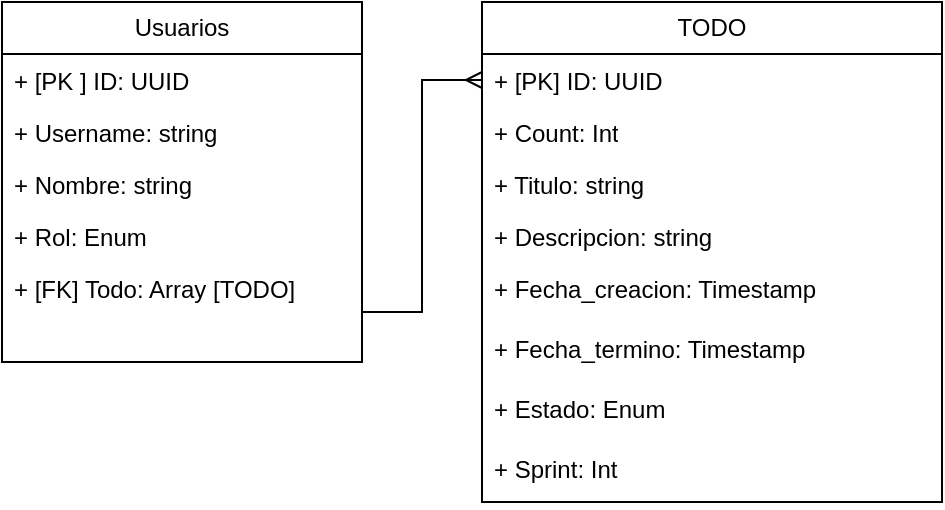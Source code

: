 <mxfile version="26.0.11">
  <diagram id="C5RBs43oDa-KdzZeNtuy" name="Page-1">
    <mxGraphModel dx="486" dy="350" grid="1" gridSize="10" guides="1" tooltips="1" connect="1" arrows="1" fold="1" page="1" pageScale="1" pageWidth="827" pageHeight="1169" math="0" shadow="0">
      <root>
        <mxCell id="WIyWlLk6GJQsqaUBKTNV-0" />
        <mxCell id="WIyWlLk6GJQsqaUBKTNV-1" parent="WIyWlLk6GJQsqaUBKTNV-0" />
        <mxCell id="5xU2Ia_k3y7Smq6zV9y5-0" value="Usuarios" style="swimlane;fontStyle=0;childLayout=stackLayout;horizontal=1;startSize=26;fillColor=none;horizontalStack=0;resizeParent=1;resizeParentMax=0;resizeLast=0;collapsible=1;marginBottom=0;whiteSpace=wrap;html=1;" vertex="1" parent="WIyWlLk6GJQsqaUBKTNV-1">
          <mxGeometry x="120" y="220" width="180" height="180" as="geometry" />
        </mxCell>
        <mxCell id="5xU2Ia_k3y7Smq6zV9y5-1" value="+ [PK ] ID: UUID&amp;nbsp;" style="text;strokeColor=none;fillColor=none;align=left;verticalAlign=top;spacingLeft=4;spacingRight=4;overflow=hidden;rotatable=0;points=[[0,0.5],[1,0.5]];portConstraint=eastwest;whiteSpace=wrap;html=1;" vertex="1" parent="5xU2Ia_k3y7Smq6zV9y5-0">
          <mxGeometry y="26" width="180" height="26" as="geometry" />
        </mxCell>
        <mxCell id="5xU2Ia_k3y7Smq6zV9y5-2" value="+ Username: string" style="text;strokeColor=none;fillColor=none;align=left;verticalAlign=top;spacingLeft=4;spacingRight=4;overflow=hidden;rotatable=0;points=[[0,0.5],[1,0.5]];portConstraint=eastwest;whiteSpace=wrap;html=1;" vertex="1" parent="5xU2Ia_k3y7Smq6zV9y5-0">
          <mxGeometry y="52" width="180" height="26" as="geometry" />
        </mxCell>
        <mxCell id="5xU2Ia_k3y7Smq6zV9y5-3" value="+ Nombre: string&lt;div&gt;&lt;br&gt;&lt;/div&gt;&lt;div&gt;&lt;br&gt;&lt;/div&gt;" style="text;strokeColor=none;fillColor=none;align=left;verticalAlign=top;spacingLeft=4;spacingRight=4;overflow=hidden;rotatable=0;points=[[0,0.5],[1,0.5]];portConstraint=eastwest;whiteSpace=wrap;html=1;" vertex="1" parent="5xU2Ia_k3y7Smq6zV9y5-0">
          <mxGeometry y="78" width="180" height="26" as="geometry" />
        </mxCell>
        <mxCell id="5xU2Ia_k3y7Smq6zV9y5-4" value="+ Rol: Enum" style="text;strokeColor=none;fillColor=none;align=left;verticalAlign=top;spacingLeft=4;spacingRight=4;overflow=hidden;rotatable=0;points=[[0,0.5],[1,0.5]];portConstraint=eastwest;whiteSpace=wrap;html=1;" vertex="1" parent="5xU2Ia_k3y7Smq6zV9y5-0">
          <mxGeometry y="104" width="180" height="26" as="geometry" />
        </mxCell>
        <mxCell id="5xU2Ia_k3y7Smq6zV9y5-16" value="+ [FK] Todo: Array [TODO]" style="text;strokeColor=none;fillColor=none;align=left;verticalAlign=top;spacingLeft=4;spacingRight=4;overflow=hidden;rotatable=0;points=[[0,0.5],[1,0.5]];portConstraint=eastwest;whiteSpace=wrap;html=1;" vertex="1" parent="5xU2Ia_k3y7Smq6zV9y5-0">
          <mxGeometry y="130" width="180" height="50" as="geometry" />
        </mxCell>
        <mxCell id="5xU2Ia_k3y7Smq6zV9y5-6" value="TODO" style="swimlane;fontStyle=0;childLayout=stackLayout;horizontal=1;startSize=26;fillColor=none;horizontalStack=0;resizeParent=1;resizeParentMax=0;resizeLast=0;collapsible=1;marginBottom=0;whiteSpace=wrap;html=1;" vertex="1" parent="WIyWlLk6GJQsqaUBKTNV-1">
          <mxGeometry x="360" y="220" width="230" height="250" as="geometry" />
        </mxCell>
        <mxCell id="5xU2Ia_k3y7Smq6zV9y5-7" value="+ [PK] ID: UUID" style="text;strokeColor=none;fillColor=none;align=left;verticalAlign=top;spacingLeft=4;spacingRight=4;overflow=hidden;rotatable=0;points=[[0,0.5],[1,0.5]];portConstraint=eastwest;whiteSpace=wrap;html=1;" vertex="1" parent="5xU2Ia_k3y7Smq6zV9y5-6">
          <mxGeometry y="26" width="230" height="26" as="geometry" />
        </mxCell>
        <mxCell id="5xU2Ia_k3y7Smq6zV9y5-8" value="+ Count: Int" style="text;strokeColor=none;fillColor=none;align=left;verticalAlign=top;spacingLeft=4;spacingRight=4;overflow=hidden;rotatable=0;points=[[0,0.5],[1,0.5]];portConstraint=eastwest;whiteSpace=wrap;html=1;" vertex="1" parent="5xU2Ia_k3y7Smq6zV9y5-6">
          <mxGeometry y="52" width="230" height="26" as="geometry" />
        </mxCell>
        <mxCell id="5xU2Ia_k3y7Smq6zV9y5-9" value="+ Titulo: string&lt;div&gt;&lt;br&gt;&lt;/div&gt;&lt;div&gt;&lt;br&gt;&lt;/div&gt;" style="text;strokeColor=none;fillColor=none;align=left;verticalAlign=top;spacingLeft=4;spacingRight=4;overflow=hidden;rotatable=0;points=[[0,0.5],[1,0.5]];portConstraint=eastwest;whiteSpace=wrap;html=1;" vertex="1" parent="5xU2Ia_k3y7Smq6zV9y5-6">
          <mxGeometry y="78" width="230" height="26" as="geometry" />
        </mxCell>
        <mxCell id="5xU2Ia_k3y7Smq6zV9y5-10" value="+ Descripcion: string" style="text;strokeColor=none;fillColor=none;align=left;verticalAlign=top;spacingLeft=4;spacingRight=4;overflow=hidden;rotatable=0;points=[[0,0.5],[1,0.5]];portConstraint=eastwest;whiteSpace=wrap;html=1;" vertex="1" parent="5xU2Ia_k3y7Smq6zV9y5-6">
          <mxGeometry y="104" width="230" height="26" as="geometry" />
        </mxCell>
        <mxCell id="5xU2Ia_k3y7Smq6zV9y5-11" value="+ Fecha_creacion: Timestamp" style="text;strokeColor=none;fillColor=none;align=left;verticalAlign=top;spacingLeft=4;spacingRight=4;overflow=hidden;rotatable=0;points=[[0,0.5],[1,0.5]];portConstraint=eastwest;whiteSpace=wrap;html=1;" vertex="1" parent="5xU2Ia_k3y7Smq6zV9y5-6">
          <mxGeometry y="130" width="230" height="30" as="geometry" />
        </mxCell>
        <mxCell id="5xU2Ia_k3y7Smq6zV9y5-13" value="+ Fecha_termino: Timestamp" style="text;strokeColor=none;fillColor=none;align=left;verticalAlign=top;spacingLeft=4;spacingRight=4;overflow=hidden;rotatable=0;points=[[0,0.5],[1,0.5]];portConstraint=eastwest;whiteSpace=wrap;html=1;" vertex="1" parent="5xU2Ia_k3y7Smq6zV9y5-6">
          <mxGeometry y="160" width="230" height="30" as="geometry" />
        </mxCell>
        <mxCell id="5xU2Ia_k3y7Smq6zV9y5-14" value="+ Estado: Enum" style="text;strokeColor=none;fillColor=none;align=left;verticalAlign=top;spacingLeft=4;spacingRight=4;overflow=hidden;rotatable=0;points=[[0,0.5],[1,0.5]];portConstraint=eastwest;whiteSpace=wrap;html=1;" vertex="1" parent="5xU2Ia_k3y7Smq6zV9y5-6">
          <mxGeometry y="190" width="230" height="30" as="geometry" />
        </mxCell>
        <mxCell id="5xU2Ia_k3y7Smq6zV9y5-15" value="+ Sprint: Int" style="text;strokeColor=none;fillColor=none;align=left;verticalAlign=top;spacingLeft=4;spacingRight=4;overflow=hidden;rotatable=0;points=[[0,0.5],[1,0.5]];portConstraint=eastwest;whiteSpace=wrap;html=1;" vertex="1" parent="5xU2Ia_k3y7Smq6zV9y5-6">
          <mxGeometry y="220" width="230" height="30" as="geometry" />
        </mxCell>
        <mxCell id="5xU2Ia_k3y7Smq6zV9y5-18" style="edgeStyle=orthogonalEdgeStyle;rounded=0;orthogonalLoop=1;jettySize=auto;html=1;entryX=0;entryY=0.5;entryDx=0;entryDy=0;endArrow=ERmany;endFill=0;" edge="1" parent="WIyWlLk6GJQsqaUBKTNV-1" source="5xU2Ia_k3y7Smq6zV9y5-16" target="5xU2Ia_k3y7Smq6zV9y5-7">
          <mxGeometry relative="1" as="geometry" />
        </mxCell>
      </root>
    </mxGraphModel>
  </diagram>
</mxfile>
